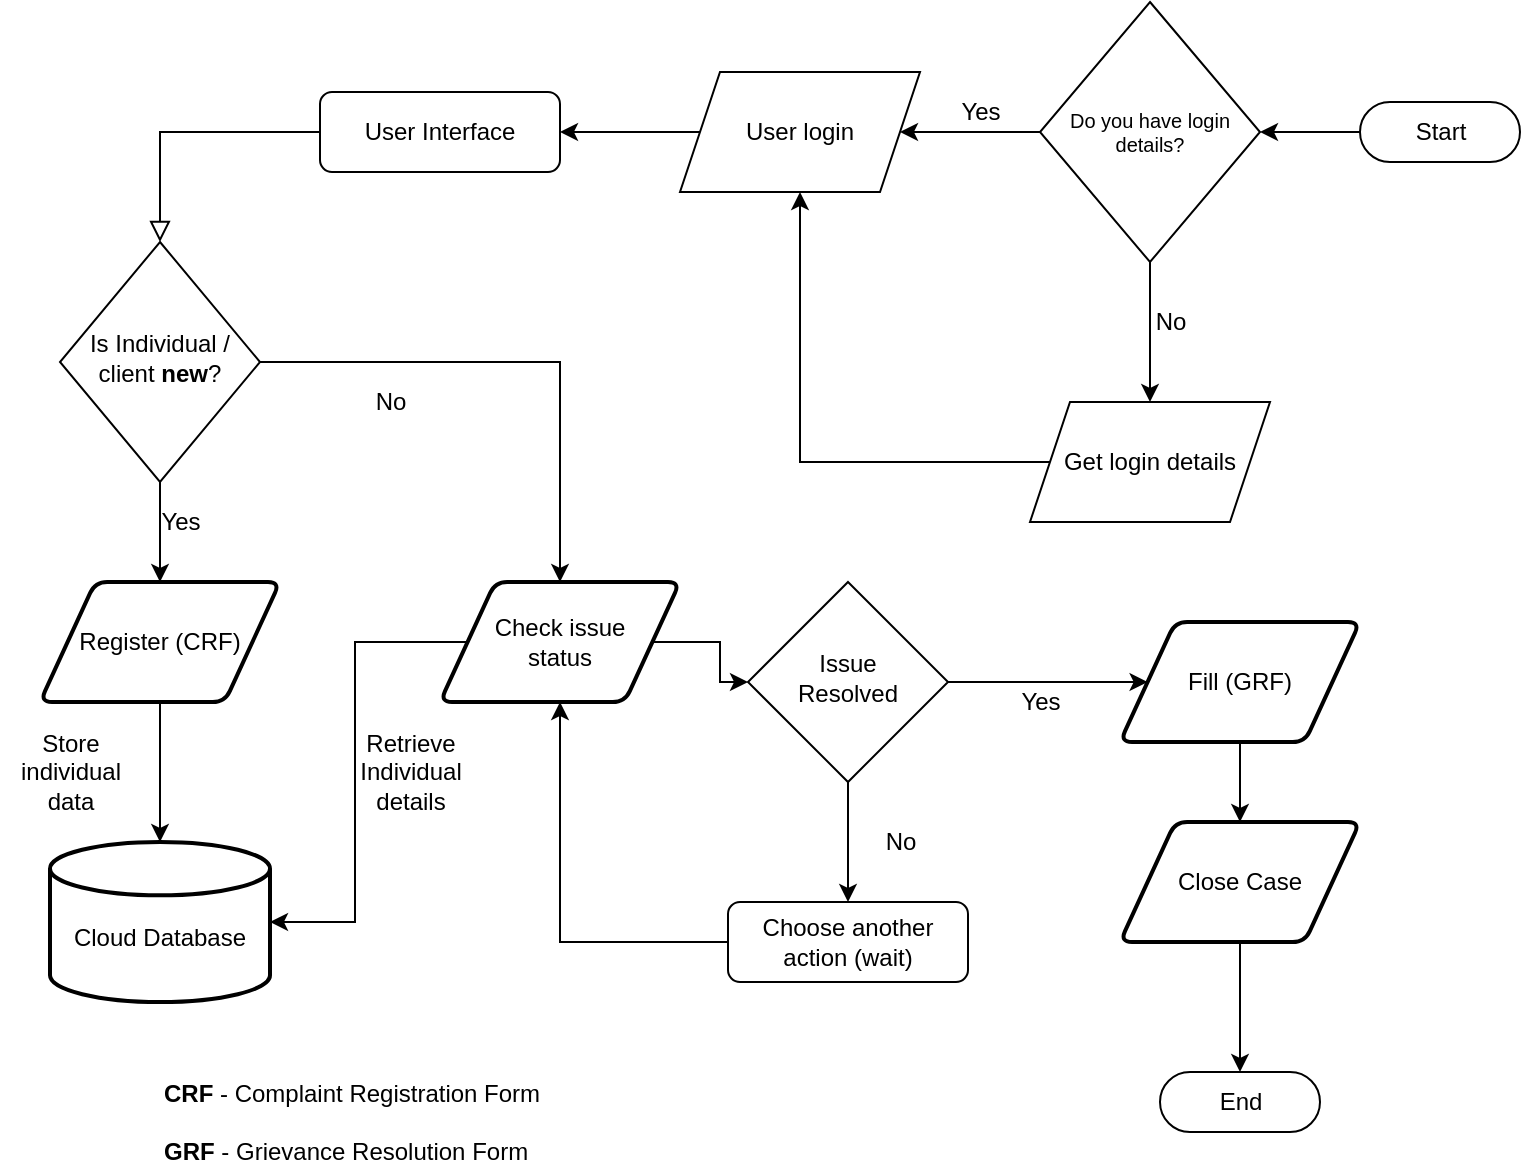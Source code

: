 <mxfile version="20.0.1" type="github">
  <diagram id="C5RBs43oDa-KdzZeNtuy" name="Page-1">
    <mxGraphModel dx="1422" dy="754" grid="1" gridSize="10" guides="1" tooltips="1" connect="1" arrows="1" fold="1" page="1" pageScale="1" pageWidth="827" pageHeight="1169" math="0" shadow="0">
      <root>
        <mxCell id="WIyWlLk6GJQsqaUBKTNV-0" />
        <mxCell id="WIyWlLk6GJQsqaUBKTNV-1" parent="WIyWlLk6GJQsqaUBKTNV-0" />
        <mxCell id="WIyWlLk6GJQsqaUBKTNV-2" value="" style="rounded=0;html=1;jettySize=auto;orthogonalLoop=1;fontSize=11;endArrow=block;endFill=0;endSize=8;strokeWidth=1;shadow=0;labelBackgroundColor=none;edgeStyle=orthogonalEdgeStyle;" parent="WIyWlLk6GJQsqaUBKTNV-1" source="WIyWlLk6GJQsqaUBKTNV-3" target="WIyWlLk6GJQsqaUBKTNV-6" edge="1">
          <mxGeometry relative="1" as="geometry" />
        </mxCell>
        <mxCell id="WIyWlLk6GJQsqaUBKTNV-3" value="User Interface" style="rounded=1;whiteSpace=wrap;html=1;fontSize=12;glass=0;strokeWidth=1;shadow=0;" parent="WIyWlLk6GJQsqaUBKTNV-1" vertex="1">
          <mxGeometry x="160" y="75" width="120" height="40" as="geometry" />
        </mxCell>
        <mxCell id="B3ZakvVIittk1RLcnI67-19" value="" style="edgeStyle=orthogonalEdgeStyle;rounded=0;orthogonalLoop=1;jettySize=auto;html=1;fontSize=12;" edge="1" parent="WIyWlLk6GJQsqaUBKTNV-1" source="WIyWlLk6GJQsqaUBKTNV-6" target="B3ZakvVIittk1RLcnI67-18">
          <mxGeometry relative="1" as="geometry" />
        </mxCell>
        <mxCell id="B3ZakvVIittk1RLcnI67-28" style="edgeStyle=orthogonalEdgeStyle;rounded=0;orthogonalLoop=1;jettySize=auto;html=1;entryX=0.5;entryY=0;entryDx=0;entryDy=0;fontSize=12;" edge="1" parent="WIyWlLk6GJQsqaUBKTNV-1" source="WIyWlLk6GJQsqaUBKTNV-6" target="B3ZakvVIittk1RLcnI67-26">
          <mxGeometry relative="1" as="geometry" />
        </mxCell>
        <mxCell id="WIyWlLk6GJQsqaUBKTNV-6" value="Is Individual / client &lt;b&gt;new&lt;/b&gt;?" style="rhombus;whiteSpace=wrap;html=1;shadow=0;fontFamily=Helvetica;fontSize=12;align=center;strokeWidth=1;spacing=6;spacingTop=-4;" parent="WIyWlLk6GJQsqaUBKTNV-1" vertex="1">
          <mxGeometry x="30" y="150" width="100" height="120" as="geometry" />
        </mxCell>
        <mxCell id="B3ZakvVIittk1RLcnI67-39" value="" style="edgeStyle=orthogonalEdgeStyle;rounded=0;orthogonalLoop=1;jettySize=auto;html=1;fontSize=12;" edge="1" parent="WIyWlLk6GJQsqaUBKTNV-1" source="WIyWlLk6GJQsqaUBKTNV-10" target="B3ZakvVIittk1RLcnI67-37">
          <mxGeometry relative="1" as="geometry" />
        </mxCell>
        <mxCell id="B3ZakvVIittk1RLcnI67-45" value="" style="edgeStyle=orthogonalEdgeStyle;rounded=0;orthogonalLoop=1;jettySize=auto;html=1;fontSize=12;" edge="1" parent="WIyWlLk6GJQsqaUBKTNV-1" source="WIyWlLk6GJQsqaUBKTNV-10" target="WIyWlLk6GJQsqaUBKTNV-12">
          <mxGeometry relative="1" as="geometry" />
        </mxCell>
        <mxCell id="WIyWlLk6GJQsqaUBKTNV-10" value="Issue &lt;br&gt;Resolved" style="rhombus;whiteSpace=wrap;html=1;shadow=0;fontFamily=Helvetica;fontSize=12;align=center;strokeWidth=1;spacing=6;spacingTop=-4;" parent="WIyWlLk6GJQsqaUBKTNV-1" vertex="1">
          <mxGeometry x="374" y="320" width="100" height="100" as="geometry" />
        </mxCell>
        <mxCell id="B3ZakvVIittk1RLcnI67-47" style="edgeStyle=orthogonalEdgeStyle;rounded=0;orthogonalLoop=1;jettySize=auto;html=1;entryX=0.5;entryY=1;entryDx=0;entryDy=0;fontSize=12;" edge="1" parent="WIyWlLk6GJQsqaUBKTNV-1" source="WIyWlLk6GJQsqaUBKTNV-12" target="B3ZakvVIittk1RLcnI67-26">
          <mxGeometry relative="1" as="geometry" />
        </mxCell>
        <mxCell id="WIyWlLk6GJQsqaUBKTNV-12" value="Choose another action (wait)" style="rounded=1;whiteSpace=wrap;html=1;fontSize=12;glass=0;strokeWidth=1;shadow=0;" parent="WIyWlLk6GJQsqaUBKTNV-1" vertex="1">
          <mxGeometry x="364" y="480" width="120" height="40" as="geometry" />
        </mxCell>
        <mxCell id="B3ZakvVIittk1RLcnI67-3" value="" style="edgeStyle=orthogonalEdgeStyle;rounded=0;orthogonalLoop=1;jettySize=auto;html=1;fontSize=10;" edge="1" parent="WIyWlLk6GJQsqaUBKTNV-1" source="B3ZakvVIittk1RLcnI67-0" target="B3ZakvVIittk1RLcnI67-2">
          <mxGeometry relative="1" as="geometry" />
        </mxCell>
        <object label="Start" id="B3ZakvVIittk1RLcnI67-0">
          <mxCell style="html=1;dashed=0;whitespace=wrap;shape=mxgraph.dfd.start" vertex="1" parent="WIyWlLk6GJQsqaUBKTNV-1">
            <mxGeometry x="680" y="80" width="80" height="30" as="geometry" />
          </mxCell>
        </object>
        <object label="End" id="B3ZakvVIittk1RLcnI67-1">
          <mxCell style="html=1;dashed=0;whitespace=wrap;shape=mxgraph.dfd.start" vertex="1" parent="WIyWlLk6GJQsqaUBKTNV-1">
            <mxGeometry x="580" y="565" width="80" height="30" as="geometry" />
          </mxCell>
        </object>
        <mxCell id="B3ZakvVIittk1RLcnI67-5" value="" style="edgeStyle=orthogonalEdgeStyle;rounded=0;orthogonalLoop=1;jettySize=auto;html=1;fontSize=12;" edge="1" parent="WIyWlLk6GJQsqaUBKTNV-1" source="B3ZakvVIittk1RLcnI67-2" target="B3ZakvVIittk1RLcnI67-4">
          <mxGeometry relative="1" as="geometry" />
        </mxCell>
        <mxCell id="B3ZakvVIittk1RLcnI67-9" value="" style="edgeStyle=orthogonalEdgeStyle;rounded=0;orthogonalLoop=1;jettySize=auto;html=1;fontSize=12;" edge="1" parent="WIyWlLk6GJQsqaUBKTNV-1" source="B3ZakvVIittk1RLcnI67-2" target="B3ZakvVIittk1RLcnI67-6">
          <mxGeometry relative="1" as="geometry" />
        </mxCell>
        <mxCell id="B3ZakvVIittk1RLcnI67-2" value="Do you have login details?" style="rhombus;whiteSpace=wrap;html=1;fontSize=10;" vertex="1" parent="WIyWlLk6GJQsqaUBKTNV-1">
          <mxGeometry x="520" y="30" width="110" height="130" as="geometry" />
        </mxCell>
        <mxCell id="B3ZakvVIittk1RLcnI67-10" style="edgeStyle=orthogonalEdgeStyle;rounded=0;orthogonalLoop=1;jettySize=auto;html=1;entryX=0.5;entryY=1;entryDx=0;entryDy=0;fontSize=12;" edge="1" parent="WIyWlLk6GJQsqaUBKTNV-1" source="B3ZakvVIittk1RLcnI67-4" target="B3ZakvVIittk1RLcnI67-6">
          <mxGeometry relative="1" as="geometry" />
        </mxCell>
        <mxCell id="B3ZakvVIittk1RLcnI67-4" value="&lt;font style=&quot;font-size: 12px;&quot;&gt;Get login details&lt;/font&gt;" style="shape=parallelogram;perimeter=parallelogramPerimeter;whiteSpace=wrap;html=1;fixedSize=1;fontSize=10;" vertex="1" parent="WIyWlLk6GJQsqaUBKTNV-1">
          <mxGeometry x="515" y="230" width="120" height="60" as="geometry" />
        </mxCell>
        <mxCell id="B3ZakvVIittk1RLcnI67-14" value="" style="edgeStyle=orthogonalEdgeStyle;rounded=0;orthogonalLoop=1;jettySize=auto;html=1;fontSize=12;" edge="1" parent="WIyWlLk6GJQsqaUBKTNV-1" source="B3ZakvVIittk1RLcnI67-6" target="WIyWlLk6GJQsqaUBKTNV-3">
          <mxGeometry relative="1" as="geometry" />
        </mxCell>
        <mxCell id="B3ZakvVIittk1RLcnI67-6" value="&lt;font style=&quot;font-size: 12px;&quot;&gt;User login&lt;/font&gt;" style="shape=parallelogram;perimeter=parallelogramPerimeter;whiteSpace=wrap;html=1;fixedSize=1;fontSize=10;" vertex="1" parent="WIyWlLk6GJQsqaUBKTNV-1">
          <mxGeometry x="340" y="65" width="120" height="60" as="geometry" />
        </mxCell>
        <mxCell id="B3ZakvVIittk1RLcnI67-15" value="Yes" style="text;html=1;align=center;verticalAlign=middle;resizable=0;points=[];autosize=1;strokeColor=none;fillColor=none;fontSize=12;" vertex="1" parent="WIyWlLk6GJQsqaUBKTNV-1">
          <mxGeometry x="470" y="75" width="40" height="20" as="geometry" />
        </mxCell>
        <mxCell id="B3ZakvVIittk1RLcnI67-16" value="No" style="text;html=1;align=center;verticalAlign=middle;resizable=0;points=[];autosize=1;strokeColor=none;fillColor=none;fontSize=12;" vertex="1" parent="WIyWlLk6GJQsqaUBKTNV-1">
          <mxGeometry x="570" y="180" width="30" height="20" as="geometry" />
        </mxCell>
        <mxCell id="B3ZakvVIittk1RLcnI67-25" value="" style="edgeStyle=orthogonalEdgeStyle;rounded=0;orthogonalLoop=1;jettySize=auto;html=1;fontSize=12;" edge="1" parent="WIyWlLk6GJQsqaUBKTNV-1" source="B3ZakvVIittk1RLcnI67-18" target="B3ZakvVIittk1RLcnI67-23">
          <mxGeometry relative="1" as="geometry" />
        </mxCell>
        <mxCell id="B3ZakvVIittk1RLcnI67-18" value="Register (CRF)" style="shape=parallelogram;html=1;strokeWidth=2;perimeter=parallelogramPerimeter;whiteSpace=wrap;rounded=1;arcSize=12;size=0.23;fontSize=12;" vertex="1" parent="WIyWlLk6GJQsqaUBKTNV-1">
          <mxGeometry x="20" y="320" width="120" height="60" as="geometry" />
        </mxCell>
        <mxCell id="B3ZakvVIittk1RLcnI67-20" value="Yes" style="text;html=1;align=center;verticalAlign=middle;resizable=0;points=[];autosize=1;strokeColor=none;fillColor=none;fontSize=12;" vertex="1" parent="WIyWlLk6GJQsqaUBKTNV-1">
          <mxGeometry x="70" y="280" width="40" height="20" as="geometry" />
        </mxCell>
        <mxCell id="B3ZakvVIittk1RLcnI67-22" value="&lt;b&gt;CRF &lt;/b&gt;- Complaint Registration Form&lt;br&gt;&lt;br&gt;&lt;b&gt;GRF &lt;/b&gt;- Grievance Resolution Form" style="text;html=1;align=left;verticalAlign=middle;resizable=0;points=[];autosize=1;strokeColor=none;fillColor=none;fontSize=12;" vertex="1" parent="WIyWlLk6GJQsqaUBKTNV-1">
          <mxGeometry x="80" y="565" width="200" height="50" as="geometry" />
        </mxCell>
        <mxCell id="B3ZakvVIittk1RLcnI67-23" value="&lt;br&gt;Cloud Database" style="strokeWidth=2;html=1;shape=mxgraph.flowchart.database;whiteSpace=wrap;fontSize=12;" vertex="1" parent="WIyWlLk6GJQsqaUBKTNV-1">
          <mxGeometry x="25" y="450" width="110" height="80" as="geometry" />
        </mxCell>
        <mxCell id="B3ZakvVIittk1RLcnI67-24" value="Store &lt;br&gt;individual &lt;br&gt;data" style="text;html=1;align=center;verticalAlign=middle;resizable=0;points=[];autosize=1;strokeColor=none;fillColor=none;fontSize=12;" vertex="1" parent="WIyWlLk6GJQsqaUBKTNV-1">
          <mxGeometry y="390" width="70" height="50" as="geometry" />
        </mxCell>
        <mxCell id="B3ZakvVIittk1RLcnI67-32" style="edgeStyle=orthogonalEdgeStyle;rounded=0;orthogonalLoop=1;jettySize=auto;html=1;entryX=1;entryY=0.5;entryDx=0;entryDy=0;entryPerimeter=0;fontSize=12;" edge="1" parent="WIyWlLk6GJQsqaUBKTNV-1" source="B3ZakvVIittk1RLcnI67-26" target="B3ZakvVIittk1RLcnI67-23">
          <mxGeometry relative="1" as="geometry" />
        </mxCell>
        <mxCell id="B3ZakvVIittk1RLcnI67-36" value="" style="edgeStyle=orthogonalEdgeStyle;rounded=0;orthogonalLoop=1;jettySize=auto;html=1;fontSize=12;" edge="1" parent="WIyWlLk6GJQsqaUBKTNV-1" source="B3ZakvVIittk1RLcnI67-26" target="WIyWlLk6GJQsqaUBKTNV-10">
          <mxGeometry relative="1" as="geometry" />
        </mxCell>
        <mxCell id="B3ZakvVIittk1RLcnI67-26" value="Check issue &lt;br&gt;status" style="shape=parallelogram;html=1;strokeWidth=2;perimeter=parallelogramPerimeter;whiteSpace=wrap;rounded=1;arcSize=12;size=0.23;fontSize=12;" vertex="1" parent="WIyWlLk6GJQsqaUBKTNV-1">
          <mxGeometry x="220" y="320" width="120" height="60" as="geometry" />
        </mxCell>
        <mxCell id="B3ZakvVIittk1RLcnI67-29" value="No" style="text;html=1;align=center;verticalAlign=middle;resizable=0;points=[];autosize=1;strokeColor=none;fillColor=none;fontSize=12;" vertex="1" parent="WIyWlLk6GJQsqaUBKTNV-1">
          <mxGeometry x="180" y="220" width="30" height="20" as="geometry" />
        </mxCell>
        <mxCell id="B3ZakvVIittk1RLcnI67-33" value="Retrieve &lt;br&gt;Individual &lt;br&gt;details" style="text;html=1;align=center;verticalAlign=middle;resizable=0;points=[];autosize=1;strokeColor=none;fillColor=none;fontSize=12;" vertex="1" parent="WIyWlLk6GJQsqaUBKTNV-1">
          <mxGeometry x="170" y="390" width="70" height="50" as="geometry" />
        </mxCell>
        <mxCell id="B3ZakvVIittk1RLcnI67-43" value="" style="edgeStyle=orthogonalEdgeStyle;rounded=0;orthogonalLoop=1;jettySize=auto;html=1;fontSize=12;" edge="1" parent="WIyWlLk6GJQsqaUBKTNV-1" source="B3ZakvVIittk1RLcnI67-37" target="B3ZakvVIittk1RLcnI67-42">
          <mxGeometry relative="1" as="geometry" />
        </mxCell>
        <mxCell id="B3ZakvVIittk1RLcnI67-37" value="Fill (GRF)" style="shape=parallelogram;html=1;strokeWidth=2;perimeter=parallelogramPerimeter;whiteSpace=wrap;rounded=1;arcSize=12;size=0.23;fontSize=12;" vertex="1" parent="WIyWlLk6GJQsqaUBKTNV-1">
          <mxGeometry x="560" y="340" width="120" height="60" as="geometry" />
        </mxCell>
        <mxCell id="B3ZakvVIittk1RLcnI67-40" value="Yes" style="text;html=1;align=center;verticalAlign=middle;resizable=0;points=[];autosize=1;strokeColor=none;fillColor=none;fontSize=12;" vertex="1" parent="WIyWlLk6GJQsqaUBKTNV-1">
          <mxGeometry x="500" y="370" width="40" height="20" as="geometry" />
        </mxCell>
        <mxCell id="B3ZakvVIittk1RLcnI67-44" value="" style="edgeStyle=orthogonalEdgeStyle;rounded=0;orthogonalLoop=1;jettySize=auto;html=1;fontSize=12;" edge="1" parent="WIyWlLk6GJQsqaUBKTNV-1" source="B3ZakvVIittk1RLcnI67-42" target="B3ZakvVIittk1RLcnI67-1">
          <mxGeometry relative="1" as="geometry" />
        </mxCell>
        <mxCell id="B3ZakvVIittk1RLcnI67-42" value="Close Case" style="shape=parallelogram;html=1;strokeWidth=2;perimeter=parallelogramPerimeter;whiteSpace=wrap;rounded=1;arcSize=12;size=0.23;fontSize=12;" vertex="1" parent="WIyWlLk6GJQsqaUBKTNV-1">
          <mxGeometry x="560" y="440" width="120" height="60" as="geometry" />
        </mxCell>
        <mxCell id="B3ZakvVIittk1RLcnI67-46" value="No" style="text;html=1;align=center;verticalAlign=middle;resizable=0;points=[];autosize=1;strokeColor=none;fillColor=none;fontSize=12;" vertex="1" parent="WIyWlLk6GJQsqaUBKTNV-1">
          <mxGeometry x="435" y="440" width="30" height="20" as="geometry" />
        </mxCell>
      </root>
    </mxGraphModel>
  </diagram>
</mxfile>
